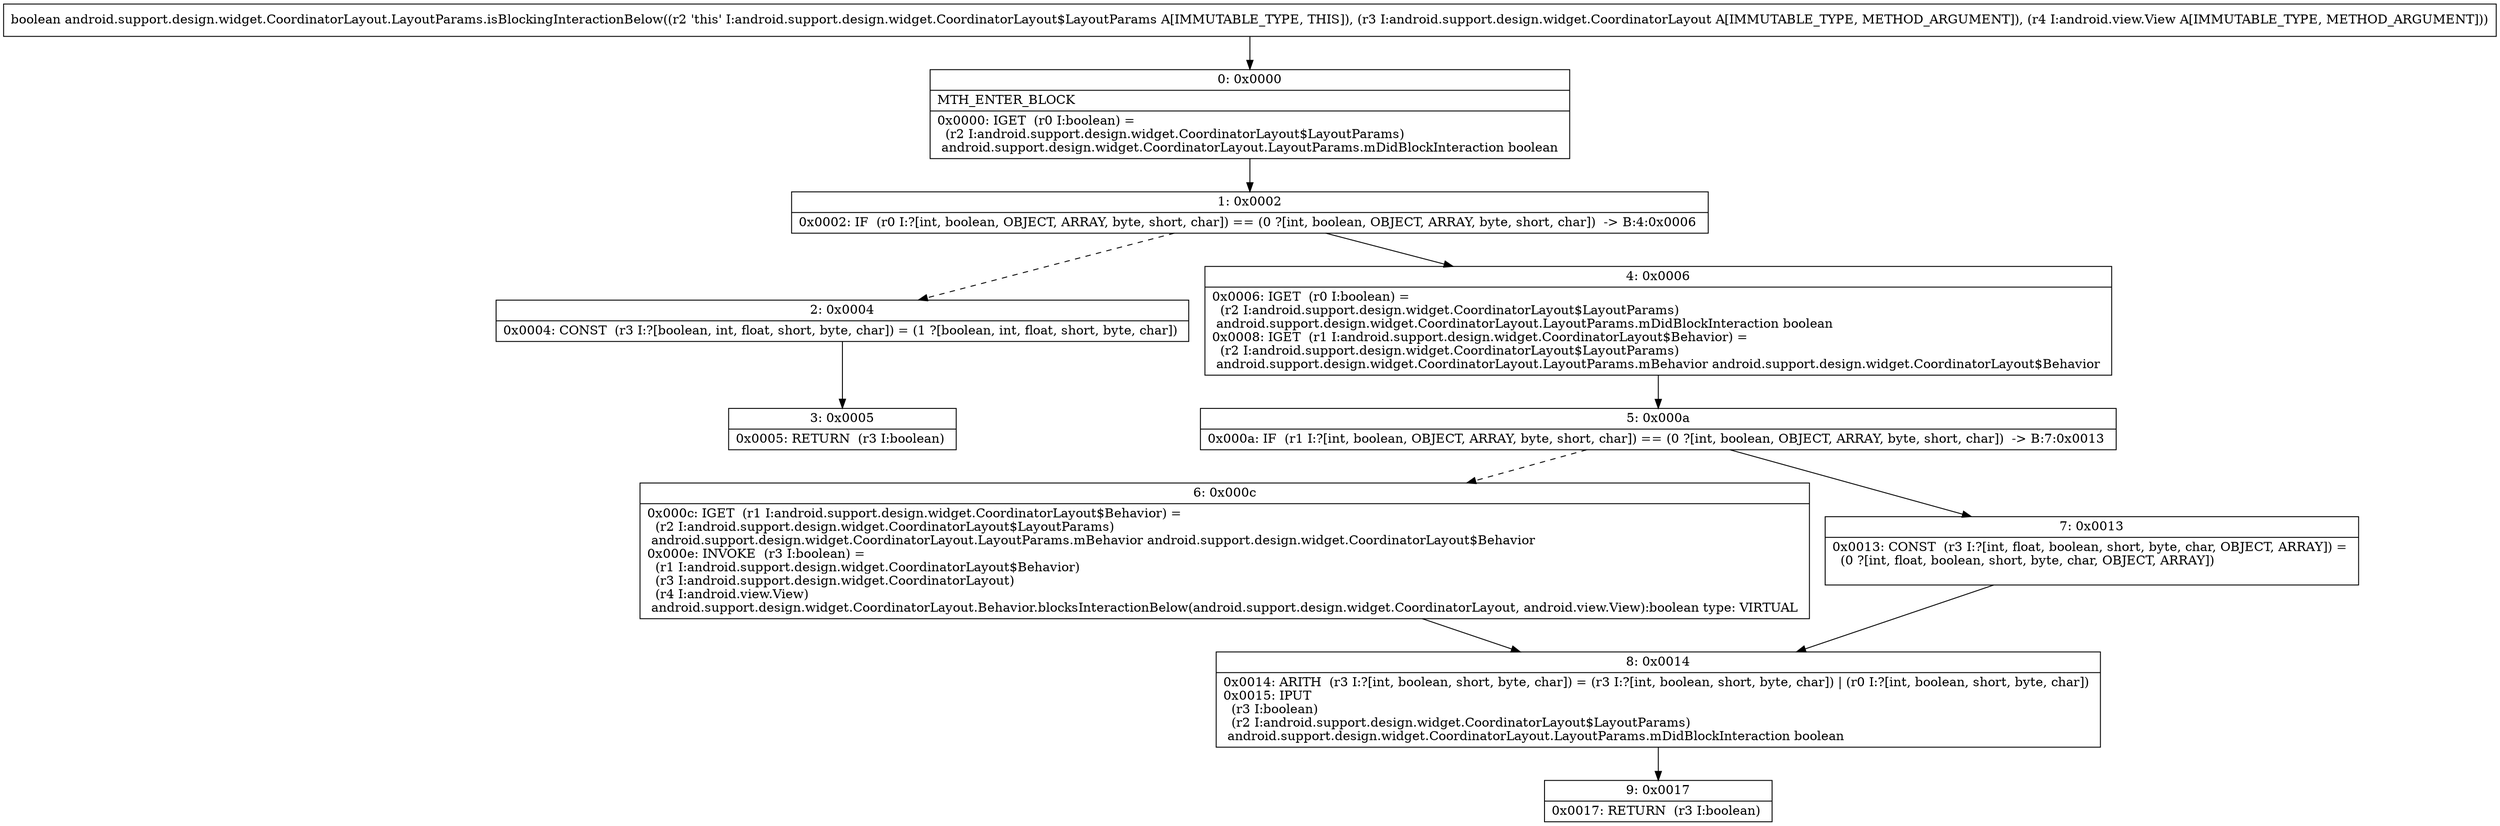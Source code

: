 digraph "CFG forandroid.support.design.widget.CoordinatorLayout.LayoutParams.isBlockingInteractionBelow(Landroid\/support\/design\/widget\/CoordinatorLayout;Landroid\/view\/View;)Z" {
Node_0 [shape=record,label="{0\:\ 0x0000|MTH_ENTER_BLOCK\l|0x0000: IGET  (r0 I:boolean) = \l  (r2 I:android.support.design.widget.CoordinatorLayout$LayoutParams)\l android.support.design.widget.CoordinatorLayout.LayoutParams.mDidBlockInteraction boolean \l}"];
Node_1 [shape=record,label="{1\:\ 0x0002|0x0002: IF  (r0 I:?[int, boolean, OBJECT, ARRAY, byte, short, char]) == (0 ?[int, boolean, OBJECT, ARRAY, byte, short, char])  \-\> B:4:0x0006 \l}"];
Node_2 [shape=record,label="{2\:\ 0x0004|0x0004: CONST  (r3 I:?[boolean, int, float, short, byte, char]) = (1 ?[boolean, int, float, short, byte, char]) \l}"];
Node_3 [shape=record,label="{3\:\ 0x0005|0x0005: RETURN  (r3 I:boolean) \l}"];
Node_4 [shape=record,label="{4\:\ 0x0006|0x0006: IGET  (r0 I:boolean) = \l  (r2 I:android.support.design.widget.CoordinatorLayout$LayoutParams)\l android.support.design.widget.CoordinatorLayout.LayoutParams.mDidBlockInteraction boolean \l0x0008: IGET  (r1 I:android.support.design.widget.CoordinatorLayout$Behavior) = \l  (r2 I:android.support.design.widget.CoordinatorLayout$LayoutParams)\l android.support.design.widget.CoordinatorLayout.LayoutParams.mBehavior android.support.design.widget.CoordinatorLayout$Behavior \l}"];
Node_5 [shape=record,label="{5\:\ 0x000a|0x000a: IF  (r1 I:?[int, boolean, OBJECT, ARRAY, byte, short, char]) == (0 ?[int, boolean, OBJECT, ARRAY, byte, short, char])  \-\> B:7:0x0013 \l}"];
Node_6 [shape=record,label="{6\:\ 0x000c|0x000c: IGET  (r1 I:android.support.design.widget.CoordinatorLayout$Behavior) = \l  (r2 I:android.support.design.widget.CoordinatorLayout$LayoutParams)\l android.support.design.widget.CoordinatorLayout.LayoutParams.mBehavior android.support.design.widget.CoordinatorLayout$Behavior \l0x000e: INVOKE  (r3 I:boolean) = \l  (r1 I:android.support.design.widget.CoordinatorLayout$Behavior)\l  (r3 I:android.support.design.widget.CoordinatorLayout)\l  (r4 I:android.view.View)\l android.support.design.widget.CoordinatorLayout.Behavior.blocksInteractionBelow(android.support.design.widget.CoordinatorLayout, android.view.View):boolean type: VIRTUAL \l}"];
Node_7 [shape=record,label="{7\:\ 0x0013|0x0013: CONST  (r3 I:?[int, float, boolean, short, byte, char, OBJECT, ARRAY]) = \l  (0 ?[int, float, boolean, short, byte, char, OBJECT, ARRAY])\l \l}"];
Node_8 [shape=record,label="{8\:\ 0x0014|0x0014: ARITH  (r3 I:?[int, boolean, short, byte, char]) = (r3 I:?[int, boolean, short, byte, char]) \| (r0 I:?[int, boolean, short, byte, char]) \l0x0015: IPUT  \l  (r3 I:boolean)\l  (r2 I:android.support.design.widget.CoordinatorLayout$LayoutParams)\l android.support.design.widget.CoordinatorLayout.LayoutParams.mDidBlockInteraction boolean \l}"];
Node_9 [shape=record,label="{9\:\ 0x0017|0x0017: RETURN  (r3 I:boolean) \l}"];
MethodNode[shape=record,label="{boolean android.support.design.widget.CoordinatorLayout.LayoutParams.isBlockingInteractionBelow((r2 'this' I:android.support.design.widget.CoordinatorLayout$LayoutParams A[IMMUTABLE_TYPE, THIS]), (r3 I:android.support.design.widget.CoordinatorLayout A[IMMUTABLE_TYPE, METHOD_ARGUMENT]), (r4 I:android.view.View A[IMMUTABLE_TYPE, METHOD_ARGUMENT])) }"];
MethodNode -> Node_0;
Node_0 -> Node_1;
Node_1 -> Node_2[style=dashed];
Node_1 -> Node_4;
Node_2 -> Node_3;
Node_4 -> Node_5;
Node_5 -> Node_6[style=dashed];
Node_5 -> Node_7;
Node_6 -> Node_8;
Node_7 -> Node_8;
Node_8 -> Node_9;
}

